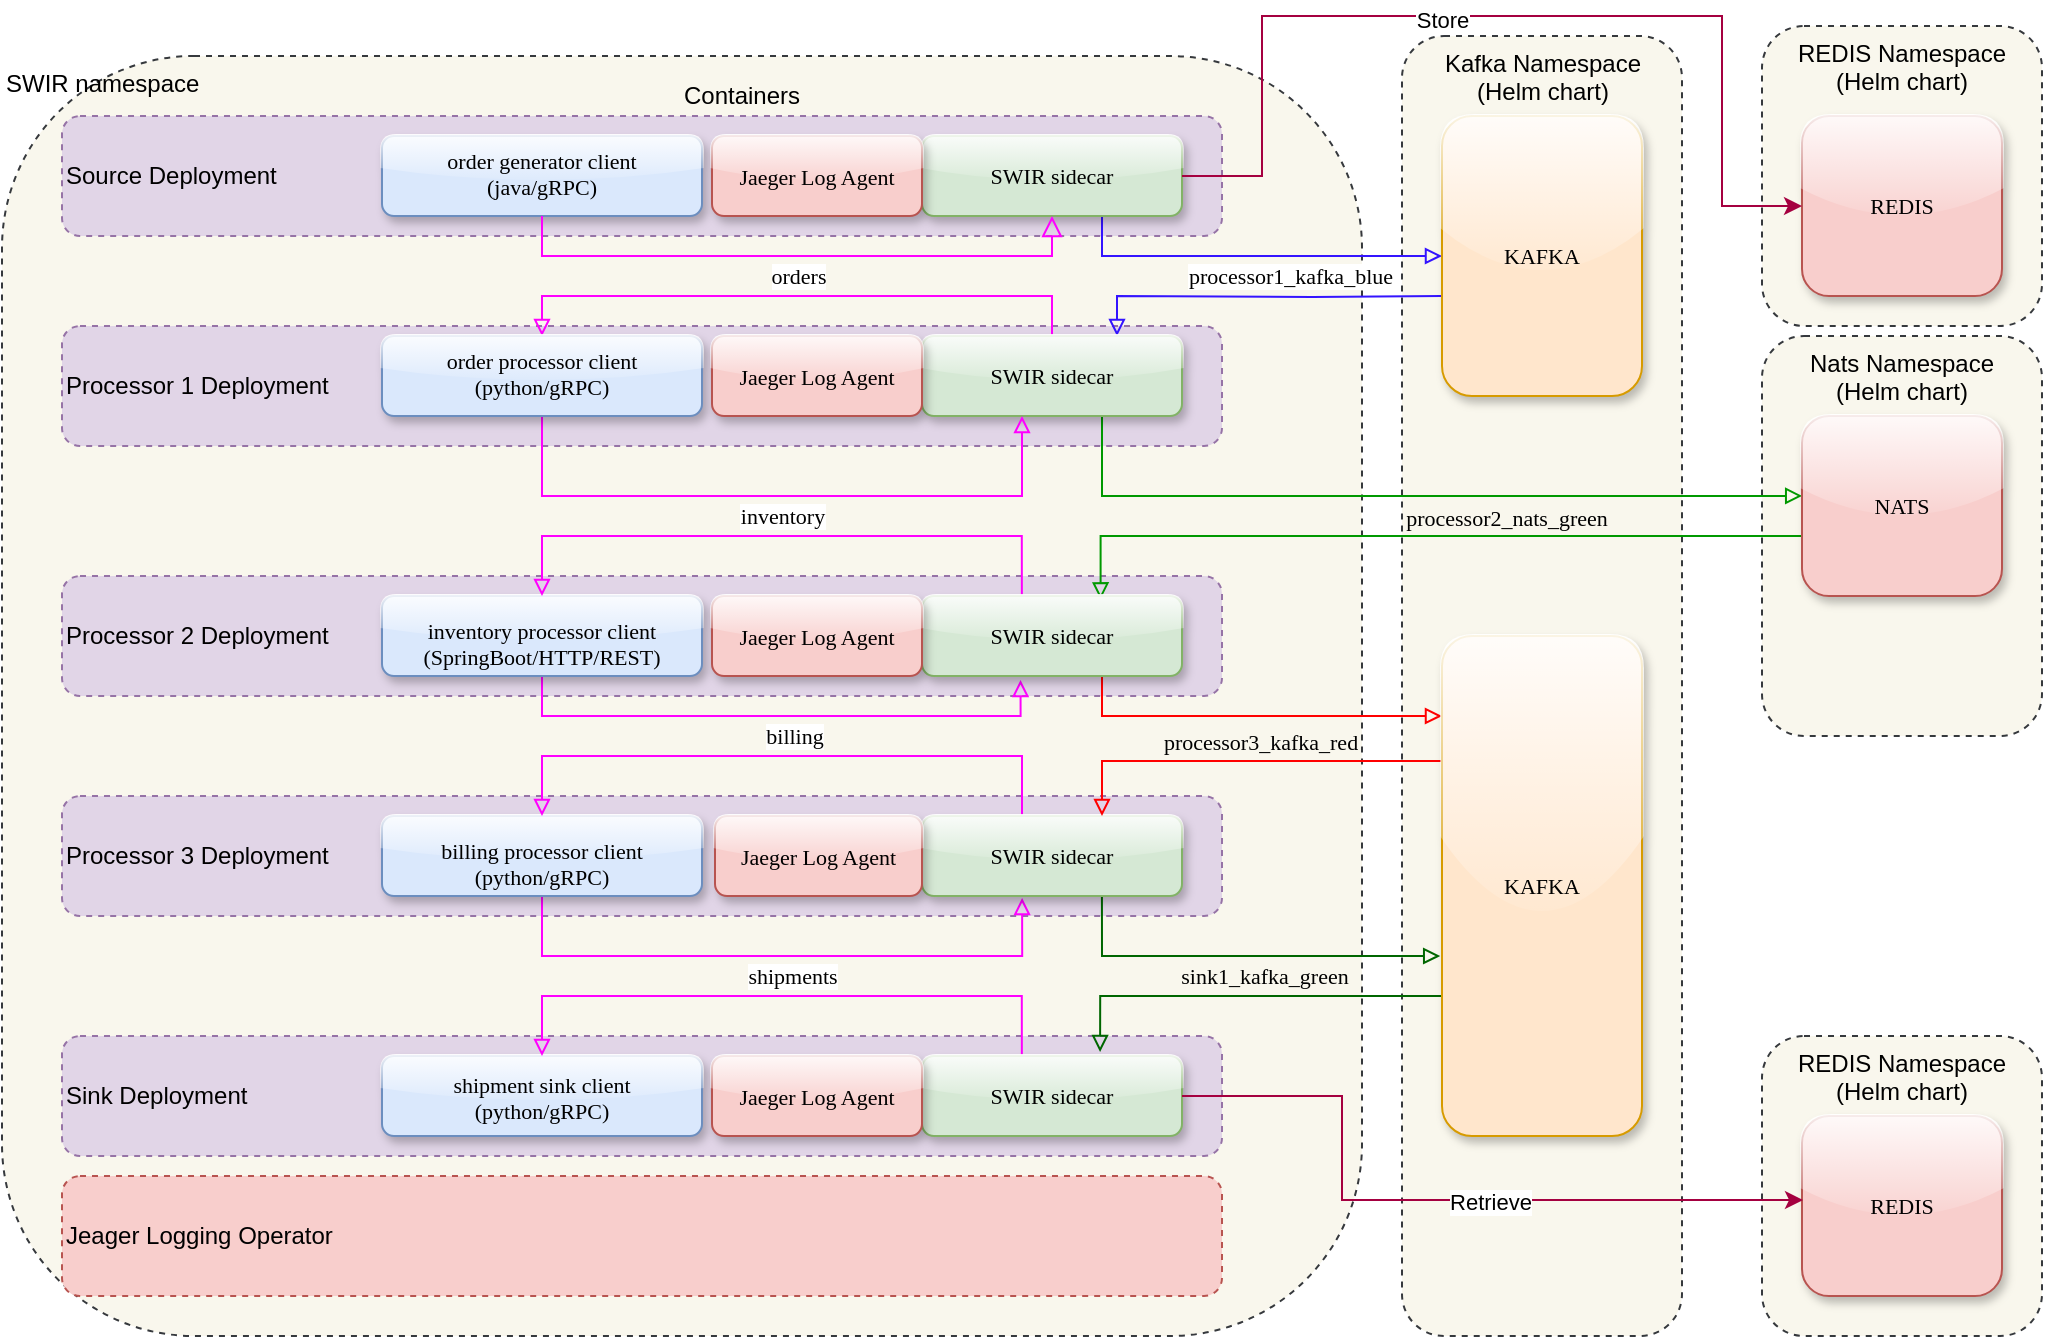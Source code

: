 <mxfile version="13.4.2" type="device"><diagram id="C5RBs43oDa-KdzZeNtuy" name="Page-1"><mxGraphModel dx="1761" dy="408" grid="1" gridSize="10" guides="1" tooltips="1" connect="1" arrows="1" fold="1" page="1" pageScale="1" pageWidth="827" pageHeight="1169" math="0" shadow="0"><root><mxCell id="WIyWlLk6GJQsqaUBKTNV-0"/><mxCell id="WIyWlLk6GJQsqaUBKTNV-1" parent="WIyWlLk6GJQsqaUBKTNV-0"/><mxCell id="T54Cq1zLd6oPq0Rdbsj6-24" value="&lt;div&gt;Kafka Namespace&lt;/div&gt;&lt;div&gt;(Helm chart)&lt;br&gt;&lt;/div&gt;" style="rounded=1;html=1;dashed=1;align=center;verticalAlign=top;fillColor=#f9f7ed;strokeColor=#36393d;" vertex="1" parent="WIyWlLk6GJQsqaUBKTNV-1"><mxGeometry x="510" y="50" width="140" height="650" as="geometry"/></mxCell><mxCell id="T54Cq1zLd6oPq0Rdbsj6-25" value="Nats Namespace&#xA;(Helm chart)&#xA;" style="rounded=1;dashed=1;align=center;verticalAlign=top;fillColor=#f9f7ed;strokeColor=#36393d;" vertex="1" parent="WIyWlLk6GJQsqaUBKTNV-1"><mxGeometry x="690" y="200" width="140" height="200" as="geometry"/></mxCell><mxCell id="T54Cq1zLd6oPq0Rdbsj6-18" value="SWIR namespace" style="rounded=1;whiteSpace=wrap;html=1;dashed=1;align=left;verticalAlign=top;fillColor=#f9f7ed;strokeColor=#36393d;" vertex="1" parent="WIyWlLk6GJQsqaUBKTNV-1"><mxGeometry x="-190" y="60" width="680" height="640" as="geometry"/></mxCell><mxCell id="T54Cq1zLd6oPq0Rdbsj6-15" value="Sink Deployment" style="rounded=1;whiteSpace=wrap;html=1;dashed=1;fillColor=#e1d5e7;strokeColor=#9673a6;align=left;" vertex="1" parent="WIyWlLk6GJQsqaUBKTNV-1"><mxGeometry x="-160" y="550" width="580" height="60" as="geometry"/></mxCell><mxCell id="T54Cq1zLd6oPq0Rdbsj6-14" value="Processor 3 Deployment" style="rounded=1;whiteSpace=wrap;html=1;dashed=1;fillColor=#e1d5e7;strokeColor=#9673a6;align=left;" vertex="1" parent="WIyWlLk6GJQsqaUBKTNV-1"><mxGeometry x="-160" y="430" width="580" height="60" as="geometry"/></mxCell><mxCell id="T54Cq1zLd6oPq0Rdbsj6-13" value="Processor 2 Deployment" style="rounded=1;whiteSpace=wrap;html=1;dashed=1;fillColor=#e1d5e7;strokeColor=#9673a6;align=left;" vertex="1" parent="WIyWlLk6GJQsqaUBKTNV-1"><mxGeometry x="-160" y="320" width="580" height="60" as="geometry"/></mxCell><mxCell id="T54Cq1zLd6oPq0Rdbsj6-12" value="&lt;div&gt;Processor 1 Deployment&lt;br&gt;&lt;/div&gt;" style="rounded=1;whiteSpace=wrap;html=1;dashed=1;fillColor=#e1d5e7;strokeColor=#9673a6;align=left;" vertex="1" parent="WIyWlLk6GJQsqaUBKTNV-1"><mxGeometry x="-160" y="195" width="580" height="60" as="geometry"/></mxCell><mxCell id="T54Cq1zLd6oPq0Rdbsj6-10" value="Source Deployment" style="rounded=1;whiteSpace=wrap;html=1;dashed=1;fillColor=#e1d5e7;strokeColor=#9673a6;align=left;" vertex="1" parent="WIyWlLk6GJQsqaUBKTNV-1"><mxGeometry x="-160" y="90" width="580" height="60" as="geometry"/></mxCell><mxCell id="WIyWlLk6GJQsqaUBKTNV-3" value="" style="rounded=1;whiteSpace=wrap;html=1;fontSize=11;glass=1;strokeWidth=1;shadow=1;fontFamily=Tahoma;fillColor=#dae8fc;strokeColor=#6c8ebf;" parent="WIyWlLk6GJQsqaUBKTNV-1" vertex="1"><mxGeometry y="100" width="160" height="40" as="geometry"/></mxCell><mxCell id="2fLI0JO3J622vSt6gNsH-3" value="" style="edgeStyle=orthogonalEdgeStyle;rounded=0;orthogonalLoop=1;jettySize=auto;html=1;exitX=0.75;exitY=1;exitDx=0;exitDy=0;fontFamily=Tahoma;fontSize=11;strokeColor=#3414FF;endArrow=block;endFill=0;entryX=0;entryY=0.5;entryDx=0;entryDy=0;" parent="WIyWlLk6GJQsqaUBKTNV-1" source="WIyWlLk6GJQsqaUBKTNV-7" target="2fLI0JO3J622vSt6gNsH-63" edge="1"><mxGeometry x="0.479" y="52" relative="1" as="geometry"><mxPoint x="490" y="142" as="targetPoint"/><mxPoint as="offset"/><Array as="points"><mxPoint x="360" y="160"/></Array></mxGeometry></mxCell><mxCell id="WIyWlLk6GJQsqaUBKTNV-7" value="SWIR sidecar" style="rounded=1;whiteSpace=wrap;html=1;fontSize=11;glass=1;strokeWidth=1;shadow=1;fontFamily=Tahoma;fillColor=#d5e8d4;strokeColor=#82b366;" parent="WIyWlLk6GJQsqaUBKTNV-1" vertex="1"><mxGeometry x="270" y="100" width="130" height="40" as="geometry"/></mxCell><mxCell id="2fLI0JO3J622vSt6gNsH-0" value="" style="rounded=0;html=1;jettySize=auto;orthogonalLoop=1;fontSize=11;endArrow=block;endFill=0;endSize=8;strokeWidth=1;shadow=0;labelBackgroundColor=none;edgeStyle=orthogonalEdgeStyle;fontFamily=Tahoma;strokeColor=#FF00FF;exitX=0.5;exitY=1;exitDx=0;exitDy=0;entryX=0.5;entryY=1;entryDx=0;entryDy=0;" parent="WIyWlLk6GJQsqaUBKTNV-1" source="WIyWlLk6GJQsqaUBKTNV-3" target="WIyWlLk6GJQsqaUBKTNV-7" edge="1"><mxGeometry x="0.071" y="-20" relative="1" as="geometry"><mxPoint x="160" y="100" as="sourcePoint"/><mxPoint x="340" y="100" as="targetPoint"/><mxPoint as="offset"/></mxGeometry></mxCell><mxCell id="2fLI0JO3J622vSt6gNsH-5" value="processor1_kafka_blue" style="edgeStyle=orthogonalEdgeStyle;rounded=0;orthogonalLoop=1;jettySize=auto;html=1;exitX=0;exitY=0.5;exitDx=0;exitDy=0;entryX=0.75;entryY=0;entryDx=0;entryDy=0;fontFamily=Tahoma;fontSize=11;strokeColor=#3414FF;endArrow=block;endFill=0;" parent="WIyWlLk6GJQsqaUBKTNV-1" target="2fLI0JO3J622vSt6gNsH-4" edge="1"><mxGeometry x="-0.158" y="-10" relative="1" as="geometry"><mxPoint as="offset"/><mxPoint x="530" y="180" as="sourcePoint"/></mxGeometry></mxCell><mxCell id="2fLI0JO3J622vSt6gNsH-7" value="orders" style="edgeStyle=orthogonalEdgeStyle;rounded=0;orthogonalLoop=1;jettySize=auto;html=1;exitX=0.5;exitY=0;exitDx=0;exitDy=0;entryX=0.5;entryY=0;entryDx=0;entryDy=0;fontFamily=Tahoma;fontSize=11;strokeColor=#FF00FF;endArrow=block;endFill=0;" parent="WIyWlLk6GJQsqaUBKTNV-1" source="2fLI0JO3J622vSt6gNsH-4" target="2fLI0JO3J622vSt6gNsH-6" edge="1"><mxGeometry y="-10" relative="1" as="geometry"><mxPoint as="offset"/></mxGeometry></mxCell><mxCell id="2fLI0JO3J622vSt6gNsH-45" style="edgeStyle=orthogonalEdgeStyle;rounded=0;orthogonalLoop=1;jettySize=auto;html=1;exitX=0.75;exitY=1;exitDx=0;exitDy=0;entryX=0.001;entryY=0.444;entryDx=0;entryDy=0;fontFamily=Tahoma;fontSize=11;strokeColor=#009900;entryPerimeter=0;endArrow=block;endFill=0;" parent="WIyWlLk6GJQsqaUBKTNV-1" source="2fLI0JO3J622vSt6gNsH-4" target="2fLI0JO3J622vSt6gNsH-62" edge="1"><mxGeometry relative="1" as="geometry"><Array as="points"><mxPoint x="360" y="280"/></Array></mxGeometry></mxCell><mxCell id="2fLI0JO3J622vSt6gNsH-46" value="processor2_nats_green" style="text;html=1;align=center;verticalAlign=middle;resizable=0;points=[];labelBackgroundColor=none;fontFamily=Tahoma;fontSize=11;" parent="2fLI0JO3J622vSt6gNsH-45" vertex="1" connectable="0"><mxGeometry x="0.33" y="-5" relative="1" as="geometry"><mxPoint x="-15" y="6" as="offset"/></mxGeometry></mxCell><mxCell id="2fLI0JO3J622vSt6gNsH-4" value="SWIR sidecar" style="rounded=1;whiteSpace=wrap;html=1;fontSize=11;glass=1;strokeWidth=1;shadow=1;fontFamily=Tahoma;fillColor=#d5e8d4;strokeColor=#82b366;" parent="WIyWlLk6GJQsqaUBKTNV-1" vertex="1"><mxGeometry x="270" y="200" width="130" height="40" as="geometry"/></mxCell><mxCell id="2fLI0JO3J622vSt6gNsH-8" style="edgeStyle=orthogonalEdgeStyle;rounded=0;orthogonalLoop=1;jettySize=auto;html=1;exitX=0.5;exitY=1;exitDx=0;exitDy=0;fontFamily=Tahoma;fontSize=11;strokeColor=#FF00FF;endArrow=block;endFill=0;" parent="WIyWlLk6GJQsqaUBKTNV-1" source="2fLI0JO3J622vSt6gNsH-6" edge="1"><mxGeometry relative="1" as="geometry"><Array as="points"><mxPoint x="80" y="280"/><mxPoint x="320" y="280"/></Array><mxPoint x="320" y="240" as="targetPoint"/></mxGeometry></mxCell><mxCell id="2fLI0JO3J622vSt6gNsH-39" value="inventory" style="text;html=1;align=center;verticalAlign=middle;resizable=0;points=[];labelBackgroundColor=#ffffff;fontFamily=Tahoma;fontSize=11;" parent="2fLI0JO3J622vSt6gNsH-8" vertex="1" connectable="0"><mxGeometry x="-0.25" y="-4" relative="1" as="geometry"><mxPoint x="40" y="6" as="offset"/></mxGeometry></mxCell><mxCell id="2fLI0JO3J622vSt6gNsH-6" value="" style="rounded=1;whiteSpace=wrap;html=1;fontSize=11;glass=1;strokeWidth=1;shadow=1;fontFamily=Tahoma;fillColor=#dae8fc;strokeColor=#6c8ebf;" parent="WIyWlLk6GJQsqaUBKTNV-1" vertex="1"><mxGeometry y="200" width="160" height="40" as="geometry"/></mxCell><mxCell id="2fLI0JO3J622vSt6gNsH-32" style="edgeStyle=orthogonalEdgeStyle;rounded=0;orthogonalLoop=1;jettySize=auto;html=1;entryX=0.687;entryY=0.042;entryDx=0;entryDy=0;fontFamily=Tahoma;fontSize=11;strokeColor=#009900;endArrow=block;endFill=0;entryPerimeter=0;" parent="WIyWlLk6GJQsqaUBKTNV-1" target="2fLI0JO3J622vSt6gNsH-13" edge="1"><mxGeometry relative="1" as="geometry"><mxPoint x="720" y="300" as="sourcePoint"/><Array as="points"><mxPoint x="359" y="300"/></Array></mxGeometry></mxCell><mxCell id="2fLI0JO3J622vSt6gNsH-21" style="edgeStyle=orthogonalEdgeStyle;rounded=0;orthogonalLoop=1;jettySize=auto;html=1;exitX=0.5;exitY=1;exitDx=0;exitDy=0;entryX=0.379;entryY=1.05;entryDx=0;entryDy=0;fontFamily=Tahoma;fontSize=11;strokeColor=#FF00FF;endArrow=block;endFill=0;entryPerimeter=0;" parent="WIyWlLk6GJQsqaUBKTNV-1" source="2fLI0JO3J622vSt6gNsH-11" target="2fLI0JO3J622vSt6gNsH-13" edge="1"><mxGeometry relative="1" as="geometry"><Array as="points"><mxPoint x="80" y="390"/><mxPoint x="319" y="390"/></Array></mxGeometry></mxCell><mxCell id="2fLI0JO3J622vSt6gNsH-11" value="" style="rounded=1;whiteSpace=wrap;html=1;fontSize=11;glass=1;strokeWidth=1;shadow=1;fontFamily=Tahoma;fillColor=#dae8fc;strokeColor=#6c8ebf;" parent="WIyWlLk6GJQsqaUBKTNV-1" vertex="1"><mxGeometry y="330" width="160" height="40" as="geometry"/></mxCell><mxCell id="2fLI0JO3J622vSt6gNsH-20" value="" style="edgeStyle=orthogonalEdgeStyle;rounded=0;orthogonalLoop=1;jettySize=auto;html=1;exitX=0.784;exitY=0.136;exitDx=0;exitDy=0;entryX=0.5;entryY=0;entryDx=0;entryDy=0;fontFamily=Tahoma;fontSize=11;strokeColor=#FF00FF;endArrow=block;endFill=0;exitPerimeter=0;" parent="WIyWlLk6GJQsqaUBKTNV-1" target="2fLI0JO3J622vSt6gNsH-11" edge="1"><mxGeometry y="-10" relative="1" as="geometry"><Array as="points"><mxPoint x="320" y="300"/><mxPoint x="80" y="300"/></Array><mxPoint as="offset"/><mxPoint x="319.928" y="329.98" as="sourcePoint"/></mxGeometry></mxCell><mxCell id="2fLI0JO3J622vSt6gNsH-50" style="edgeStyle=orthogonalEdgeStyle;rounded=0;orthogonalLoop=1;jettySize=auto;html=1;exitX=0.75;exitY=1;exitDx=0;exitDy=0;fontFamily=Tahoma;fontSize=11;strokeColor=#FF0000;endArrow=block;endFill=0;" parent="WIyWlLk6GJQsqaUBKTNV-1" source="2fLI0JO3J622vSt6gNsH-13" target="2fLI0JO3J622vSt6gNsH-48" edge="1"><mxGeometry relative="1" as="geometry"><mxPoint x="500" y="390" as="targetPoint"/><Array as="points"><mxPoint x="360" y="390"/></Array></mxGeometry></mxCell><mxCell id="2fLI0JO3J622vSt6gNsH-13" value="SWIR sidecar" style="rounded=1;whiteSpace=wrap;html=1;fontSize=11;glass=1;strokeWidth=1;shadow=1;fontFamily=Tahoma;fillColor=#d5e8d4;strokeColor=#82b366;" parent="WIyWlLk6GJQsqaUBKTNV-1" vertex="1"><mxGeometry x="270" y="330" width="130" height="40" as="geometry"/></mxCell><mxCell id="2fLI0JO3J622vSt6gNsH-23" style="edgeStyle=orthogonalEdgeStyle;rounded=0;orthogonalLoop=1;jettySize=auto;html=1;exitX=0.5;exitY=1;exitDx=0;exitDy=0;entryX=0.385;entryY=1.025;entryDx=0;entryDy=0;fontFamily=Tahoma;fontSize=11;strokeColor=#FF00FF;endArrow=block;endFill=0;entryPerimeter=0;" parent="WIyWlLk6GJQsqaUBKTNV-1" source="2fLI0JO3J622vSt6gNsH-15" target="2fLI0JO3J622vSt6gNsH-16" edge="1"><mxGeometry relative="1" as="geometry"><Array as="points"><mxPoint x="80" y="510"/><mxPoint x="320" y="510"/></Array></mxGeometry></mxCell><mxCell id="2fLI0JO3J622vSt6gNsH-15" value="" style="rounded=1;whiteSpace=wrap;html=1;fontSize=11;glass=1;strokeWidth=1;shadow=1;fontFamily=Tahoma;fillColor=#dae8fc;strokeColor=#6c8ebf;" parent="WIyWlLk6GJQsqaUBKTNV-1" vertex="1"><mxGeometry y="440" width="160" height="40" as="geometry"/></mxCell><mxCell id="2fLI0JO3J622vSt6gNsH-22" style="edgeStyle=orthogonalEdgeStyle;rounded=0;orthogonalLoop=1;jettySize=auto;html=1;exitX=0.5;exitY=0;exitDx=0;exitDy=0;entryX=0.5;entryY=0;entryDx=0;entryDy=0;fontFamily=Tahoma;fontSize=11;strokeColor=#FF00FF;endArrow=block;endFill=0;" parent="WIyWlLk6GJQsqaUBKTNV-1" source="2fLI0JO3J622vSt6gNsH-16" target="2fLI0JO3J622vSt6gNsH-15" edge="1"><mxGeometry relative="1" as="geometry"><Array as="points"><mxPoint x="320" y="410"/><mxPoint x="80" y="410"/></Array></mxGeometry></mxCell><mxCell id="2fLI0JO3J622vSt6gNsH-56" value="billing" style="text;html=1;align=center;verticalAlign=middle;resizable=0;points=[];labelBackgroundColor=#ffffff;fontFamily=Tahoma;fontSize=11;" parent="2fLI0JO3J622vSt6gNsH-22" vertex="1" connectable="0"><mxGeometry x="0.114" relative="1" as="geometry"><mxPoint x="16" y="-10" as="offset"/></mxGeometry></mxCell><mxCell id="2fLI0JO3J622vSt6gNsH-52" style="edgeStyle=orthogonalEdgeStyle;rounded=0;orthogonalLoop=1;jettySize=auto;html=1;exitX=0.692;exitY=1;exitDx=0;exitDy=0;entryX=-0.009;entryY=0.64;entryDx=0;entryDy=0;entryPerimeter=0;fontFamily=Tahoma;fontSize=11;strokeColor=#006600;endArrow=block;endFill=0;exitPerimeter=0;" parent="WIyWlLk6GJQsqaUBKTNV-1" source="2fLI0JO3J622vSt6gNsH-16" target="2fLI0JO3J622vSt6gNsH-48" edge="1"><mxGeometry relative="1" as="geometry"/></mxCell><mxCell id="2fLI0JO3J622vSt6gNsH-16" value="SWIR sidecar" style="rounded=1;whiteSpace=wrap;html=1;fontSize=11;glass=1;strokeWidth=1;shadow=1;fontFamily=Tahoma;fillColor=#d5e8d4;strokeColor=#82b366;" parent="WIyWlLk6GJQsqaUBKTNV-1" vertex="1"><mxGeometry x="270" y="440" width="130" height="40" as="geometry"/></mxCell><mxCell id="2fLI0JO3J622vSt6gNsH-17" value="" style="rounded=1;fontSize=11;glass=1;strokeWidth=1;shadow=1;fontFamily=Tahoma;fillColor=#dae8fc;strokeColor=#6c8ebf;" parent="WIyWlLk6GJQsqaUBKTNV-1" vertex="1"><mxGeometry y="560" width="160" height="40" as="geometry"/></mxCell><mxCell id="2fLI0JO3J622vSt6gNsH-24" value="shipments" style="edgeStyle=orthogonalEdgeStyle;rounded=0;orthogonalLoop=1;jettySize=auto;html=1;entryX=0.5;entryY=0;entryDx=0;entryDy=0;fontFamily=Tahoma;fontSize=11;strokeColor=#FF00FF;endArrow=block;endFill=0;exitX=0.784;exitY=0.333;exitDx=0;exitDy=0;exitPerimeter=0;" parent="WIyWlLk6GJQsqaUBKTNV-1" target="2fLI0JO3J622vSt6gNsH-17" edge="1"><mxGeometry y="-10" relative="1" as="geometry"><mxPoint as="offset"/><Array as="points"><mxPoint x="320" y="530"/><mxPoint x="80" y="530"/></Array><mxPoint x="319.928" y="569.98" as="sourcePoint"/></mxGeometry></mxCell><mxCell id="2fLI0JO3J622vSt6gNsH-60" value="sink1_kafka_green" style="edgeStyle=orthogonalEdgeStyle;rounded=0;orthogonalLoop=1;jettySize=auto;html=1;exitX=0.685;exitY=-0.05;exitDx=0;exitDy=0;entryX=0.01;entryY=0.705;entryDx=0;entryDy=0;entryPerimeter=0;endArrow=none;endFill=0;startArrow=block;startFill=0;fontFamily=Tahoma;fontSize=11;strokeColor=#006600;labelBackgroundColor=none;exitPerimeter=0;" parent="WIyWlLk6GJQsqaUBKTNV-1" source="2fLI0JO3J622vSt6gNsH-18" target="2fLI0JO3J622vSt6gNsH-48" edge="1"><mxGeometry x="0.074" y="10" relative="1" as="geometry"><Array as="points"><mxPoint x="359" y="530"/><mxPoint x="531" y="530"/></Array><mxPoint as="offset"/></mxGeometry></mxCell><mxCell id="2fLI0JO3J622vSt6gNsH-18" value="SWIR sidecar" style="rounded=1;whiteSpace=wrap;html=1;fontSize=11;glass=1;strokeWidth=1;shadow=1;fontFamily=Tahoma;fillColor=#d5e8d4;strokeColor=#82b366;" parent="WIyWlLk6GJQsqaUBKTNV-1" vertex="1"><mxGeometry x="270" y="560" width="130" height="40" as="geometry"/></mxCell><mxCell id="2fLI0JO3J622vSt6gNsH-51" style="edgeStyle=orthogonalEdgeStyle;rounded=0;orthogonalLoop=1;jettySize=auto;html=1;exitX=0;exitY=0.25;exitDx=0;exitDy=0;fontFamily=Tahoma;fontSize=11;strokeColor=#FF0000;endArrow=block;endFill=0;" parent="WIyWlLk6GJQsqaUBKTNV-1" source="2fLI0JO3J622vSt6gNsH-48" target="2fLI0JO3J622vSt6gNsH-16" edge="1"><mxGeometry relative="1" as="geometry"><Array as="points"><mxPoint x="360" y="413"/></Array><mxPoint x="360" y="440" as="targetPoint"/></mxGeometry></mxCell><mxCell id="2fLI0JO3J622vSt6gNsH-55" value="processor3_kafka_red" style="text;html=1;align=center;verticalAlign=middle;resizable=0;points=[];labelBackgroundColor=none;fontFamily=Tahoma;fontSize=11;" parent="2fLI0JO3J622vSt6gNsH-51" vertex="1" connectable="0"><mxGeometry x="-0.132" y="5" relative="1" as="geometry"><mxPoint x="-5.95" y="-15" as="offset"/></mxGeometry></mxCell><mxCell id="2fLI0JO3J622vSt6gNsH-48" value="KAFKA" style="rounded=1;whiteSpace=wrap;html=1;fontFamily=Tahoma;fontSize=11;fillColor=#ffe6cc;strokeColor=#d79b00;glass=1;shadow=1;" parent="WIyWlLk6GJQsqaUBKTNV-1" vertex="1"><mxGeometry x="530" y="350" width="100" height="250" as="geometry"/></mxCell><mxCell id="2fLI0JO3J622vSt6gNsH-62" value="NATS" style="rounded=1;whiteSpace=wrap;html=1;fontFamily=Tahoma;fontSize=11;fillColor=#f8cecc;strokeColor=#b85450;glass=1;shadow=1;" parent="WIyWlLk6GJQsqaUBKTNV-1" vertex="1"><mxGeometry x="710" y="240" width="100" height="90" as="geometry"/></mxCell><mxCell id="2fLI0JO3J622vSt6gNsH-63" value="KAFKA" style="rounded=1;whiteSpace=wrap;html=1;fontFamily=Tahoma;fontSize=11;fillColor=#ffe6cc;strokeColor=#d79b00;glass=1;shadow=1;" parent="WIyWlLk6GJQsqaUBKTNV-1" vertex="1"><mxGeometry x="530" y="90" width="100" height="140" as="geometry"/></mxCell><mxCell id="IUzO2oyUnzzgcWJ4evGi-2" value="order generator client&#xA;(java/gRPC)&#xA;" style="text;strokeColor=none;fillColor=none;align=center;verticalAlign=middle;rounded=0;shadow=1;glass=1;labelBackgroundColor=none;fontFamily=Tahoma;fontSize=11;" parent="WIyWlLk6GJQsqaUBKTNV-1" vertex="1"><mxGeometry x="-15" y="100" width="190" height="50" as="geometry"/></mxCell><mxCell id="IUzO2oyUnzzgcWJ4evGi-3" value="order processor client&#xA;(python/gRPC)&#xA;" style="text;strokeColor=none;fillColor=none;align=center;verticalAlign=middle;rounded=0;shadow=1;glass=1;labelBackgroundColor=none;fontFamily=Tahoma;fontSize=11;" parent="WIyWlLk6GJQsqaUBKTNV-1" vertex="1"><mxGeometry x="10" y="210" width="140" height="30" as="geometry"/></mxCell><mxCell id="IUzO2oyUnzzgcWJ4evGi-5" value="inventory processor client&#xA;(SpringBoot/HTTP/REST)&#xA;" style="text;strokeColor=none;fillColor=none;align=center;verticalAlign=middle;rounded=0;shadow=1;glass=1;labelBackgroundColor=none;fontFamily=Tahoma;fontSize=11;" parent="WIyWlLk6GJQsqaUBKTNV-1" vertex="1"><mxGeometry y="340" width="160" height="40" as="geometry"/></mxCell><mxCell id="IUzO2oyUnzzgcWJ4evGi-6" value="billing processor client&#xA;(python/gRPC)&#xA;" style="text;strokeColor=none;fillColor=none;align=center;verticalAlign=middle;rounded=0;shadow=1;glass=1;labelBackgroundColor=none;fontFamily=Tahoma;fontSize=11;" parent="WIyWlLk6GJQsqaUBKTNV-1" vertex="1"><mxGeometry x="15" y="450" width="130" height="40" as="geometry"/></mxCell><mxCell id="FcInUuQ2naPan1L1-ZMV-0" value="shipment sink client&#xA;(python/gRPC)&#xA;&#xA;&#xA;" style="text;strokeColor=none;fillColor=none;align=center;verticalAlign=middle;rounded=0;shadow=1;glass=1;labelBackgroundColor=none;fontFamily=Tahoma;fontSize=11;" parent="WIyWlLk6GJQsqaUBKTNV-1" vertex="1"><mxGeometry y="580" width="160" height="40" as="geometry"/></mxCell><mxCell id="T54Cq1zLd6oPq0Rdbsj6-4" value="Jaeger Log Agent" style="rounded=1;fontSize=11;glass=1;strokeWidth=1;shadow=1;fontFamily=Tahoma;fillColor=#f8cecc;strokeColor=#b85450;" vertex="1" parent="WIyWlLk6GJQsqaUBKTNV-1"><mxGeometry x="165" y="100" width="105" height="40" as="geometry"/></mxCell><mxCell id="T54Cq1zLd6oPq0Rdbsj6-5" value="Jaeger Log Agent" style="rounded=1;fontSize=11;glass=1;strokeWidth=1;shadow=1;fontFamily=Tahoma;fillColor=#f8cecc;strokeColor=#b85450;" vertex="1" parent="WIyWlLk6GJQsqaUBKTNV-1"><mxGeometry x="165" y="200" width="105" height="40" as="geometry"/></mxCell><mxCell id="T54Cq1zLd6oPq0Rdbsj6-6" value="Jaeger Log Agent" style="rounded=1;fontSize=11;glass=1;strokeWidth=1;shadow=1;fontFamily=Tahoma;fillColor=#f8cecc;strokeColor=#b85450;" vertex="1" parent="WIyWlLk6GJQsqaUBKTNV-1"><mxGeometry x="165" y="330" width="105" height="40" as="geometry"/></mxCell><mxCell id="T54Cq1zLd6oPq0Rdbsj6-7" value="Jaeger Log Agent" style="rounded=1;fontSize=11;glass=1;strokeWidth=1;shadow=1;fontFamily=Tahoma;fillColor=#f8cecc;strokeColor=#b85450;" vertex="1" parent="WIyWlLk6GJQsqaUBKTNV-1"><mxGeometry x="166.5" y="440" width="103.5" height="40" as="geometry"/></mxCell><mxCell id="T54Cq1zLd6oPq0Rdbsj6-8" value="Jaeger Log Agent" style="rounded=1;fontSize=11;glass=1;strokeWidth=1;shadow=1;fontFamily=Tahoma;fillColor=#f8cecc;strokeColor=#b85450;" vertex="1" parent="WIyWlLk6GJQsqaUBKTNV-1"><mxGeometry x="165" y="560" width="105" height="40" as="geometry"/></mxCell><mxCell id="T54Cq1zLd6oPq0Rdbsj6-16" value="Containers" style="text;html=1;strokeColor=none;fillColor=none;align=center;verticalAlign=middle;whiteSpace=wrap;rounded=0;dashed=1;" vertex="1" parent="WIyWlLk6GJQsqaUBKTNV-1"><mxGeometry x="160" y="70" width="40" height="20" as="geometry"/></mxCell><mxCell id="T54Cq1zLd6oPq0Rdbsj6-19" value="Jeager Logging Operator" style="rounded=1;whiteSpace=wrap;dashed=1;fillColor=#f8cecc;strokeColor=#b85450;align=left;" vertex="1" parent="WIyWlLk6GJQsqaUBKTNV-1"><mxGeometry x="-160" y="620" width="580" height="60" as="geometry"/></mxCell><mxCell id="T54Cq1zLd6oPq0Rdbsj6-28" value="REDIS Namespace&#xA;(Helm chart)&#xA;" style="rounded=1;dashed=1;align=center;verticalAlign=top;fillColor=#f9f7ed;strokeColor=#36393d;" vertex="1" parent="WIyWlLk6GJQsqaUBKTNV-1"><mxGeometry x="690" y="45" width="140" height="150" as="geometry"/></mxCell><mxCell id="T54Cq1zLd6oPq0Rdbsj6-30" value="REDIS" style="rounded=1;whiteSpace=wrap;html=1;fontFamily=Tahoma;fontSize=11;fillColor=#f8cecc;strokeColor=#b85450;glass=1;shadow=1;" vertex="1" parent="WIyWlLk6GJQsqaUBKTNV-1"><mxGeometry x="710" y="90" width="100" height="90" as="geometry"/></mxCell><mxCell id="T54Cq1zLd6oPq0Rdbsj6-32" style="edgeStyle=orthogonalEdgeStyle;rounded=0;orthogonalLoop=1;jettySize=auto;html=1;exitX=1;exitY=0.5;exitDx=0;exitDy=0;entryX=0;entryY=0.5;entryDx=0;entryDy=0;fillColor=#d80073;strokeColor=#A50040;" edge="1" parent="WIyWlLk6GJQsqaUBKTNV-1" source="WIyWlLk6GJQsqaUBKTNV-7" target="T54Cq1zLd6oPq0Rdbsj6-30"><mxGeometry relative="1" as="geometry"><Array as="points"><mxPoint x="440" y="120"/><mxPoint x="440" y="40"/><mxPoint x="670" y="40"/><mxPoint x="670" y="135"/></Array></mxGeometry></mxCell><mxCell id="T54Cq1zLd6oPq0Rdbsj6-33" value="Store" style="edgeLabel;html=1;align=center;verticalAlign=middle;resizable=0;points=[];" vertex="1" connectable="0" parent="T54Cq1zLd6oPq0Rdbsj6-32"><mxGeometry x="-0.134" y="-2" relative="1" as="geometry"><mxPoint as="offset"/></mxGeometry></mxCell><mxCell id="T54Cq1zLd6oPq0Rdbsj6-36" value="REDIS Namespace&#xA;(Helm chart)&#xA;" style="rounded=1;dashed=1;align=center;verticalAlign=top;fillColor=#f9f7ed;strokeColor=#36393d;" vertex="1" parent="WIyWlLk6GJQsqaUBKTNV-1"><mxGeometry x="690" y="550" width="140" height="150" as="geometry"/></mxCell><mxCell id="T54Cq1zLd6oPq0Rdbsj6-37" value="REDIS" style="rounded=1;whiteSpace=wrap;html=1;fontFamily=Tahoma;fontSize=11;fillColor=#f8cecc;strokeColor=#b85450;glass=1;shadow=1;" vertex="1" parent="WIyWlLk6GJQsqaUBKTNV-1"><mxGeometry x="710" y="590" width="100" height="90" as="geometry"/></mxCell><mxCell id="T54Cq1zLd6oPq0Rdbsj6-34" value="" style="endArrow=classic;html=1;exitX=1;exitY=0.5;exitDx=0;exitDy=0;rounded=0;fillColor=#d80073;strokeColor=#A50040;entryX=0.005;entryY=0.467;entryDx=0;entryDy=0;entryPerimeter=0;" edge="1" parent="WIyWlLk6GJQsqaUBKTNV-1" source="2fLI0JO3J622vSt6gNsH-18" target="T54Cq1zLd6oPq0Rdbsj6-37"><mxGeometry width="50" height="50" relative="1" as="geometry"><mxPoint x="410" y="570" as="sourcePoint"/><mxPoint x="460" y="520" as="targetPoint"/><Array as="points"><mxPoint x="480" y="580"/><mxPoint x="480" y="632"/><mxPoint x="670" y="632"/></Array></mxGeometry></mxCell><mxCell id="T54Cq1zLd6oPq0Rdbsj6-38" value="Retrieve" style="edgeLabel;html=1;align=center;verticalAlign=middle;resizable=0;points=[];" vertex="1" connectable="0" parent="T54Cq1zLd6oPq0Rdbsj6-34"><mxGeometry x="0.135" y="-1" relative="1" as="geometry"><mxPoint as="offset"/></mxGeometry></mxCell></root></mxGraphModel></diagram></mxfile>